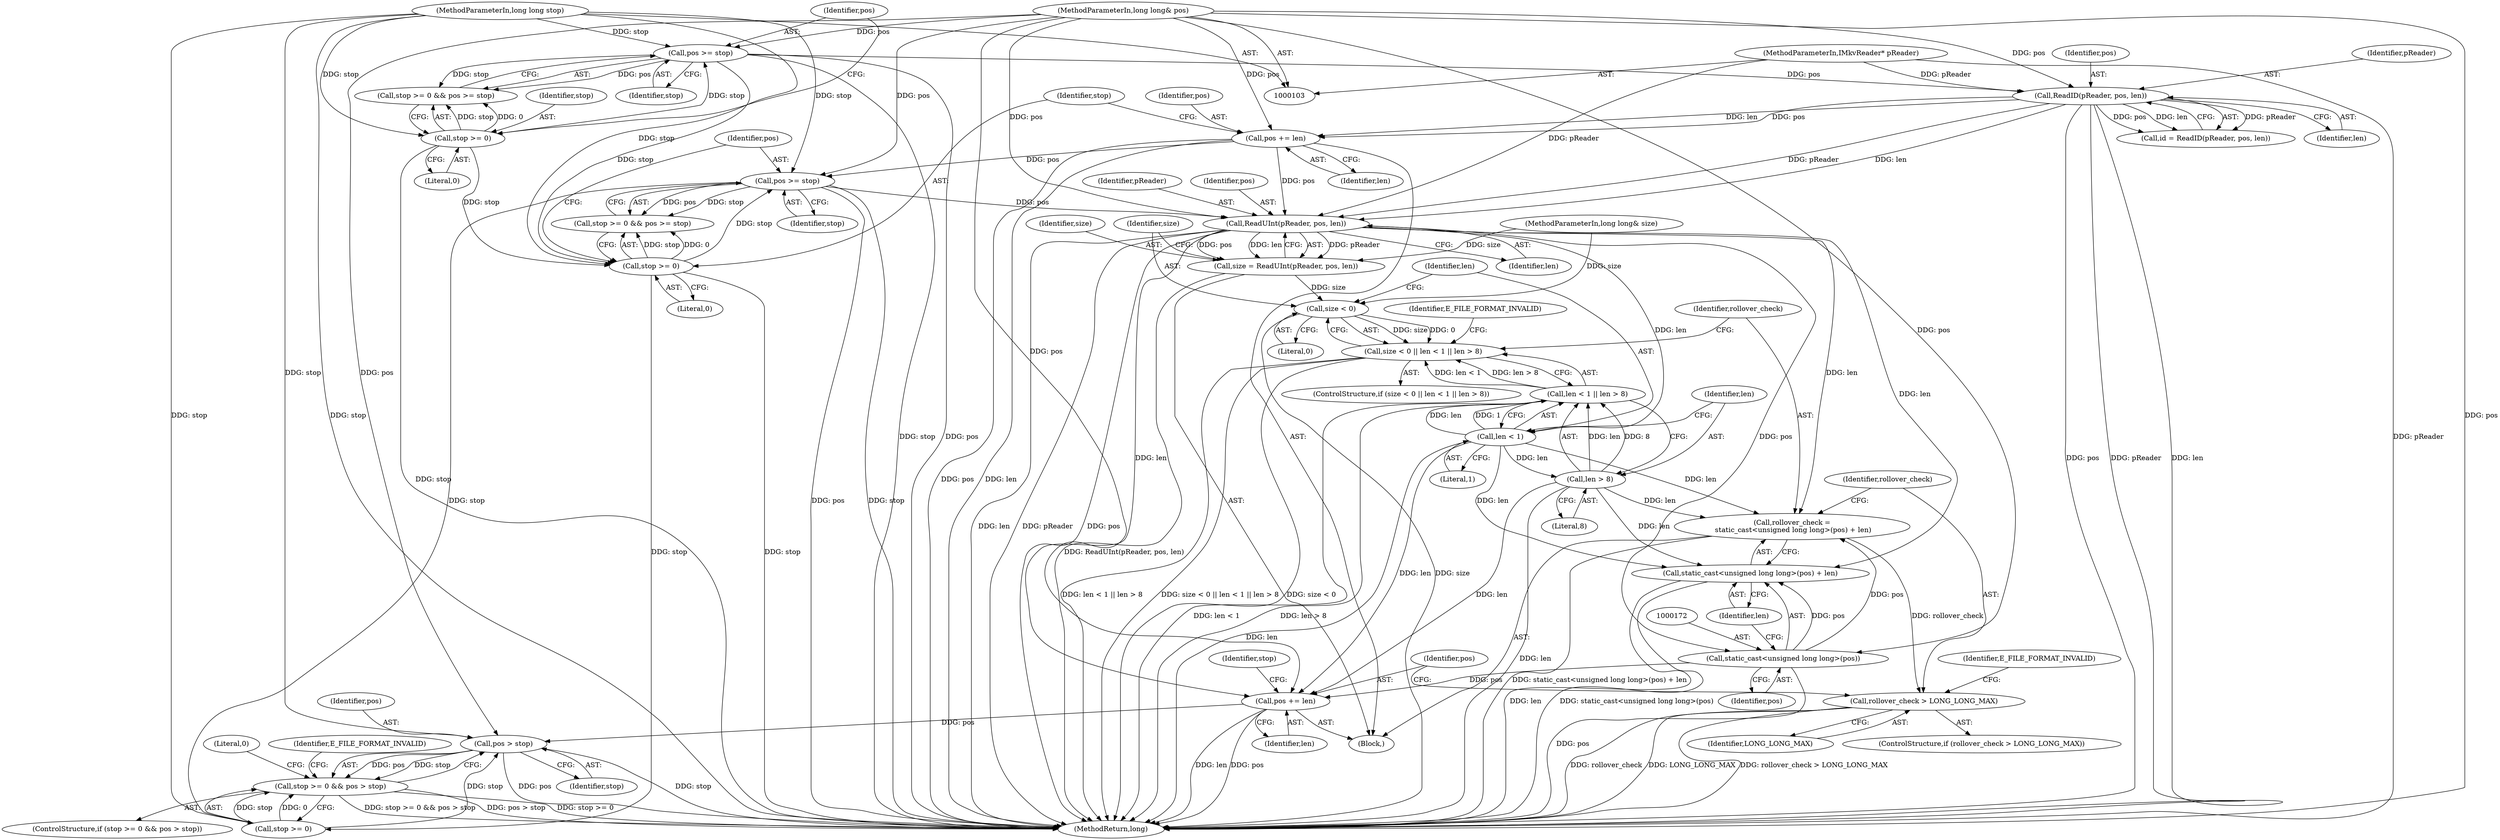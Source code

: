 digraph "0_Android_65c49d5b382de4085ee5668732bcb0f6ecaf7148@pointer" {
"1000148" [label="(Call,ReadUInt(pReader, pos, len))"];
"1000123" [label="(Call,ReadID(pReader, pos, len))"];
"1000104" [label="(MethodParameterIn,IMkvReader* pReader)"];
"1000115" [label="(Call,pos >= stop)"];
"1000105" [label="(MethodParameterIn,long long& pos)"];
"1000112" [label="(Call,stop >= 0)"];
"1000106" [label="(MethodParameterIn,long long stop)"];
"1000141" [label="(Call,pos >= stop)"];
"1000133" [label="(Call,pos += len)"];
"1000138" [label="(Call,stop >= 0)"];
"1000146" [label="(Call,size = ReadUInt(pReader, pos, len))"];
"1000154" [label="(Call,size < 0)"];
"1000153" [label="(Call,size < 0 || len < 1 || len > 8)"];
"1000158" [label="(Call,len < 1)"];
"1000157" [label="(Call,len < 1 || len > 8)"];
"1000161" [label="(Call,len > 8)"];
"1000168" [label="(Call,rollover_check =\n static_cast<unsigned long long>(pos) + len)"];
"1000176" [label="(Call,rollover_check > LONG_LONG_MAX)"];
"1000170" [label="(Call,static_cast<unsigned long long>(pos) + len)"];
"1000181" [label="(Call,pos += len)"];
"1000189" [label="(Call,pos > stop)"];
"1000185" [label="(Call,stop >= 0 && pos > stop)"];
"1000171" [label="(Call,static_cast<unsigned long long>(pos))"];
"1000168" [label="(Call,rollover_check =\n static_cast<unsigned long long>(pos) + len)"];
"1000154" [label="(Call,size < 0)"];
"1000135" [label="(Identifier,len)"];
"1000142" [label="(Identifier,pos)"];
"1000189" [label="(Call,pos > stop)"];
"1000148" [label="(Call,ReadUInt(pReader, pos, len))"];
"1000195" [label="(Literal,0)"];
"1000138" [label="(Call,stop >= 0)"];
"1000190" [label="(Identifier,pos)"];
"1000185" [label="(Call,stop >= 0 && pos > stop)"];
"1000112" [label="(Call,stop >= 0)"];
"1000175" [label="(ControlStructure,if (rollover_check > LONG_LONG_MAX))"];
"1000193" [label="(Identifier,E_FILE_FORMAT_INVALID)"];
"1000176" [label="(Call,rollover_check > LONG_LONG_MAX)"];
"1000117" [label="(Identifier,stop)"];
"1000149" [label="(Identifier,pReader)"];
"1000163" [label="(Literal,8)"];
"1000109" [label="(Block,)"];
"1000196" [label="(MethodReturn,long)"];
"1000182" [label="(Identifier,pos)"];
"1000155" [label="(Identifier,size)"];
"1000169" [label="(Identifier,rollover_check)"];
"1000113" [label="(Identifier,stop)"];
"1000139" [label="(Identifier,stop)"];
"1000174" [label="(Identifier,len)"];
"1000171" [label="(Call,static_cast<unsigned long long>(pos))"];
"1000170" [label="(Call,static_cast<unsigned long long>(pos) + len)"];
"1000108" [label="(MethodParameterIn,long long& size)"];
"1000152" [label="(ControlStructure,if (size < 0 || len < 1 || len > 8))"];
"1000159" [label="(Identifier,len)"];
"1000166" [label="(Identifier,E_FILE_FORMAT_INVALID)"];
"1000140" [label="(Literal,0)"];
"1000162" [label="(Identifier,len)"];
"1000187" [label="(Identifier,stop)"];
"1000178" [label="(Identifier,LONG_LONG_MAX)"];
"1000181" [label="(Call,pos += len)"];
"1000180" [label="(Identifier,E_FILE_FORMAT_INVALID)"];
"1000161" [label="(Call,len > 8)"];
"1000151" [label="(Identifier,len)"];
"1000125" [label="(Identifier,pos)"];
"1000186" [label="(Call,stop >= 0)"];
"1000177" [label="(Identifier,rollover_check)"];
"1000104" [label="(MethodParameterIn,IMkvReader* pReader)"];
"1000153" [label="(Call,size < 0 || len < 1 || len > 8)"];
"1000143" [label="(Identifier,stop)"];
"1000150" [label="(Identifier,pos)"];
"1000116" [label="(Identifier,pos)"];
"1000160" [label="(Literal,1)"];
"1000137" [label="(Call,stop >= 0 && pos >= stop)"];
"1000173" [label="(Identifier,pos)"];
"1000115" [label="(Call,pos >= stop)"];
"1000146" [label="(Call,size = ReadUInt(pReader, pos, len))"];
"1000141" [label="(Call,pos >= stop)"];
"1000121" [label="(Call,id = ReadID(pReader, pos, len))"];
"1000114" [label="(Literal,0)"];
"1000106" [label="(MethodParameterIn,long long stop)"];
"1000105" [label="(MethodParameterIn,long long& pos)"];
"1000156" [label="(Literal,0)"];
"1000123" [label="(Call,ReadID(pReader, pos, len))"];
"1000133" [label="(Call,pos += len)"];
"1000158" [label="(Call,len < 1)"];
"1000191" [label="(Identifier,stop)"];
"1000124" [label="(Identifier,pReader)"];
"1000126" [label="(Identifier,len)"];
"1000147" [label="(Identifier,size)"];
"1000134" [label="(Identifier,pos)"];
"1000157" [label="(Call,len < 1 || len > 8)"];
"1000183" [label="(Identifier,len)"];
"1000184" [label="(ControlStructure,if (stop >= 0 && pos > stop))"];
"1000111" [label="(Call,stop >= 0 && pos >= stop)"];
"1000148" -> "1000146"  [label="AST: "];
"1000148" -> "1000151"  [label="CFG: "];
"1000149" -> "1000148"  [label="AST: "];
"1000150" -> "1000148"  [label="AST: "];
"1000151" -> "1000148"  [label="AST: "];
"1000146" -> "1000148"  [label="CFG: "];
"1000148" -> "1000196"  [label="DDG: len"];
"1000148" -> "1000196"  [label="DDG: pReader"];
"1000148" -> "1000196"  [label="DDG: pos"];
"1000148" -> "1000146"  [label="DDG: pReader"];
"1000148" -> "1000146"  [label="DDG: pos"];
"1000148" -> "1000146"  [label="DDG: len"];
"1000123" -> "1000148"  [label="DDG: pReader"];
"1000123" -> "1000148"  [label="DDG: len"];
"1000104" -> "1000148"  [label="DDG: pReader"];
"1000141" -> "1000148"  [label="DDG: pos"];
"1000133" -> "1000148"  [label="DDG: pos"];
"1000105" -> "1000148"  [label="DDG: pos"];
"1000148" -> "1000158"  [label="DDG: len"];
"1000148" -> "1000168"  [label="DDG: len"];
"1000148" -> "1000171"  [label="DDG: pos"];
"1000148" -> "1000170"  [label="DDG: len"];
"1000148" -> "1000181"  [label="DDG: len"];
"1000123" -> "1000121"  [label="AST: "];
"1000123" -> "1000126"  [label="CFG: "];
"1000124" -> "1000123"  [label="AST: "];
"1000125" -> "1000123"  [label="AST: "];
"1000126" -> "1000123"  [label="AST: "];
"1000121" -> "1000123"  [label="CFG: "];
"1000123" -> "1000196"  [label="DDG: pos"];
"1000123" -> "1000196"  [label="DDG: pReader"];
"1000123" -> "1000196"  [label="DDG: len"];
"1000123" -> "1000121"  [label="DDG: pReader"];
"1000123" -> "1000121"  [label="DDG: pos"];
"1000123" -> "1000121"  [label="DDG: len"];
"1000104" -> "1000123"  [label="DDG: pReader"];
"1000115" -> "1000123"  [label="DDG: pos"];
"1000105" -> "1000123"  [label="DDG: pos"];
"1000123" -> "1000133"  [label="DDG: len"];
"1000123" -> "1000133"  [label="DDG: pos"];
"1000104" -> "1000103"  [label="AST: "];
"1000104" -> "1000196"  [label="DDG: pReader"];
"1000115" -> "1000111"  [label="AST: "];
"1000115" -> "1000117"  [label="CFG: "];
"1000116" -> "1000115"  [label="AST: "];
"1000117" -> "1000115"  [label="AST: "];
"1000111" -> "1000115"  [label="CFG: "];
"1000115" -> "1000196"  [label="DDG: stop"];
"1000115" -> "1000196"  [label="DDG: pos"];
"1000115" -> "1000111"  [label="DDG: pos"];
"1000115" -> "1000111"  [label="DDG: stop"];
"1000105" -> "1000115"  [label="DDG: pos"];
"1000112" -> "1000115"  [label="DDG: stop"];
"1000106" -> "1000115"  [label="DDG: stop"];
"1000115" -> "1000138"  [label="DDG: stop"];
"1000105" -> "1000103"  [label="AST: "];
"1000105" -> "1000196"  [label="DDG: pos"];
"1000105" -> "1000133"  [label="DDG: pos"];
"1000105" -> "1000141"  [label="DDG: pos"];
"1000105" -> "1000171"  [label="DDG: pos"];
"1000105" -> "1000181"  [label="DDG: pos"];
"1000105" -> "1000189"  [label="DDG: pos"];
"1000112" -> "1000111"  [label="AST: "];
"1000112" -> "1000114"  [label="CFG: "];
"1000113" -> "1000112"  [label="AST: "];
"1000114" -> "1000112"  [label="AST: "];
"1000116" -> "1000112"  [label="CFG: "];
"1000111" -> "1000112"  [label="CFG: "];
"1000112" -> "1000196"  [label="DDG: stop"];
"1000112" -> "1000111"  [label="DDG: stop"];
"1000112" -> "1000111"  [label="DDG: 0"];
"1000106" -> "1000112"  [label="DDG: stop"];
"1000112" -> "1000138"  [label="DDG: stop"];
"1000106" -> "1000103"  [label="AST: "];
"1000106" -> "1000196"  [label="DDG: stop"];
"1000106" -> "1000138"  [label="DDG: stop"];
"1000106" -> "1000141"  [label="DDG: stop"];
"1000106" -> "1000186"  [label="DDG: stop"];
"1000106" -> "1000189"  [label="DDG: stop"];
"1000141" -> "1000137"  [label="AST: "];
"1000141" -> "1000143"  [label="CFG: "];
"1000142" -> "1000141"  [label="AST: "];
"1000143" -> "1000141"  [label="AST: "];
"1000137" -> "1000141"  [label="CFG: "];
"1000141" -> "1000196"  [label="DDG: pos"];
"1000141" -> "1000196"  [label="DDG: stop"];
"1000141" -> "1000137"  [label="DDG: pos"];
"1000141" -> "1000137"  [label="DDG: stop"];
"1000133" -> "1000141"  [label="DDG: pos"];
"1000138" -> "1000141"  [label="DDG: stop"];
"1000141" -> "1000186"  [label="DDG: stop"];
"1000133" -> "1000109"  [label="AST: "];
"1000133" -> "1000135"  [label="CFG: "];
"1000134" -> "1000133"  [label="AST: "];
"1000135" -> "1000133"  [label="AST: "];
"1000139" -> "1000133"  [label="CFG: "];
"1000133" -> "1000196"  [label="DDG: pos"];
"1000133" -> "1000196"  [label="DDG: len"];
"1000138" -> "1000137"  [label="AST: "];
"1000138" -> "1000140"  [label="CFG: "];
"1000139" -> "1000138"  [label="AST: "];
"1000140" -> "1000138"  [label="AST: "];
"1000142" -> "1000138"  [label="CFG: "];
"1000137" -> "1000138"  [label="CFG: "];
"1000138" -> "1000196"  [label="DDG: stop"];
"1000138" -> "1000137"  [label="DDG: stop"];
"1000138" -> "1000137"  [label="DDG: 0"];
"1000138" -> "1000186"  [label="DDG: stop"];
"1000146" -> "1000109"  [label="AST: "];
"1000147" -> "1000146"  [label="AST: "];
"1000155" -> "1000146"  [label="CFG: "];
"1000146" -> "1000196"  [label="DDG: ReadUInt(pReader, pos, len)"];
"1000108" -> "1000146"  [label="DDG: size"];
"1000146" -> "1000154"  [label="DDG: size"];
"1000154" -> "1000153"  [label="AST: "];
"1000154" -> "1000156"  [label="CFG: "];
"1000155" -> "1000154"  [label="AST: "];
"1000156" -> "1000154"  [label="AST: "];
"1000159" -> "1000154"  [label="CFG: "];
"1000153" -> "1000154"  [label="CFG: "];
"1000154" -> "1000196"  [label="DDG: size"];
"1000154" -> "1000153"  [label="DDG: size"];
"1000154" -> "1000153"  [label="DDG: 0"];
"1000108" -> "1000154"  [label="DDG: size"];
"1000153" -> "1000152"  [label="AST: "];
"1000153" -> "1000157"  [label="CFG: "];
"1000157" -> "1000153"  [label="AST: "];
"1000166" -> "1000153"  [label="CFG: "];
"1000169" -> "1000153"  [label="CFG: "];
"1000153" -> "1000196"  [label="DDG: len < 1 || len > 8"];
"1000153" -> "1000196"  [label="DDG: size < 0 || len < 1 || len > 8"];
"1000153" -> "1000196"  [label="DDG: size < 0"];
"1000157" -> "1000153"  [label="DDG: len < 1"];
"1000157" -> "1000153"  [label="DDG: len > 8"];
"1000158" -> "1000157"  [label="AST: "];
"1000158" -> "1000160"  [label="CFG: "];
"1000159" -> "1000158"  [label="AST: "];
"1000160" -> "1000158"  [label="AST: "];
"1000162" -> "1000158"  [label="CFG: "];
"1000157" -> "1000158"  [label="CFG: "];
"1000158" -> "1000196"  [label="DDG: len"];
"1000158" -> "1000157"  [label="DDG: len"];
"1000158" -> "1000157"  [label="DDG: 1"];
"1000158" -> "1000161"  [label="DDG: len"];
"1000158" -> "1000168"  [label="DDG: len"];
"1000158" -> "1000170"  [label="DDG: len"];
"1000158" -> "1000181"  [label="DDG: len"];
"1000157" -> "1000161"  [label="CFG: "];
"1000161" -> "1000157"  [label="AST: "];
"1000157" -> "1000196"  [label="DDG: len < 1"];
"1000157" -> "1000196"  [label="DDG: len > 8"];
"1000161" -> "1000157"  [label="DDG: len"];
"1000161" -> "1000157"  [label="DDG: 8"];
"1000161" -> "1000163"  [label="CFG: "];
"1000162" -> "1000161"  [label="AST: "];
"1000163" -> "1000161"  [label="AST: "];
"1000161" -> "1000196"  [label="DDG: len"];
"1000161" -> "1000168"  [label="DDG: len"];
"1000161" -> "1000170"  [label="DDG: len"];
"1000161" -> "1000181"  [label="DDG: len"];
"1000168" -> "1000109"  [label="AST: "];
"1000168" -> "1000170"  [label="CFG: "];
"1000169" -> "1000168"  [label="AST: "];
"1000170" -> "1000168"  [label="AST: "];
"1000177" -> "1000168"  [label="CFG: "];
"1000168" -> "1000196"  [label="DDG: static_cast<unsigned long long>(pos) + len"];
"1000171" -> "1000168"  [label="DDG: pos"];
"1000168" -> "1000176"  [label="DDG: rollover_check"];
"1000176" -> "1000175"  [label="AST: "];
"1000176" -> "1000178"  [label="CFG: "];
"1000177" -> "1000176"  [label="AST: "];
"1000178" -> "1000176"  [label="AST: "];
"1000180" -> "1000176"  [label="CFG: "];
"1000182" -> "1000176"  [label="CFG: "];
"1000176" -> "1000196"  [label="DDG: LONG_LONG_MAX"];
"1000176" -> "1000196"  [label="DDG: rollover_check > LONG_LONG_MAX"];
"1000176" -> "1000196"  [label="DDG: rollover_check"];
"1000170" -> "1000174"  [label="CFG: "];
"1000171" -> "1000170"  [label="AST: "];
"1000174" -> "1000170"  [label="AST: "];
"1000170" -> "1000196"  [label="DDG: static_cast<unsigned long long>(pos)"];
"1000170" -> "1000196"  [label="DDG: len"];
"1000171" -> "1000170"  [label="DDG: pos"];
"1000181" -> "1000109"  [label="AST: "];
"1000181" -> "1000183"  [label="CFG: "];
"1000182" -> "1000181"  [label="AST: "];
"1000183" -> "1000181"  [label="AST: "];
"1000187" -> "1000181"  [label="CFG: "];
"1000181" -> "1000196"  [label="DDG: pos"];
"1000181" -> "1000196"  [label="DDG: len"];
"1000171" -> "1000181"  [label="DDG: pos"];
"1000181" -> "1000189"  [label="DDG: pos"];
"1000189" -> "1000185"  [label="AST: "];
"1000189" -> "1000191"  [label="CFG: "];
"1000190" -> "1000189"  [label="AST: "];
"1000191" -> "1000189"  [label="AST: "];
"1000185" -> "1000189"  [label="CFG: "];
"1000189" -> "1000196"  [label="DDG: pos"];
"1000189" -> "1000196"  [label="DDG: stop"];
"1000189" -> "1000185"  [label="DDG: pos"];
"1000189" -> "1000185"  [label="DDG: stop"];
"1000186" -> "1000189"  [label="DDG: stop"];
"1000185" -> "1000184"  [label="AST: "];
"1000185" -> "1000186"  [label="CFG: "];
"1000186" -> "1000185"  [label="AST: "];
"1000193" -> "1000185"  [label="CFG: "];
"1000195" -> "1000185"  [label="CFG: "];
"1000185" -> "1000196"  [label="DDG: stop >= 0 && pos > stop"];
"1000185" -> "1000196"  [label="DDG: pos > stop"];
"1000185" -> "1000196"  [label="DDG: stop >= 0"];
"1000186" -> "1000185"  [label="DDG: stop"];
"1000186" -> "1000185"  [label="DDG: 0"];
"1000171" -> "1000173"  [label="CFG: "];
"1000172" -> "1000171"  [label="AST: "];
"1000173" -> "1000171"  [label="AST: "];
"1000174" -> "1000171"  [label="CFG: "];
"1000171" -> "1000196"  [label="DDG: pos"];
}
